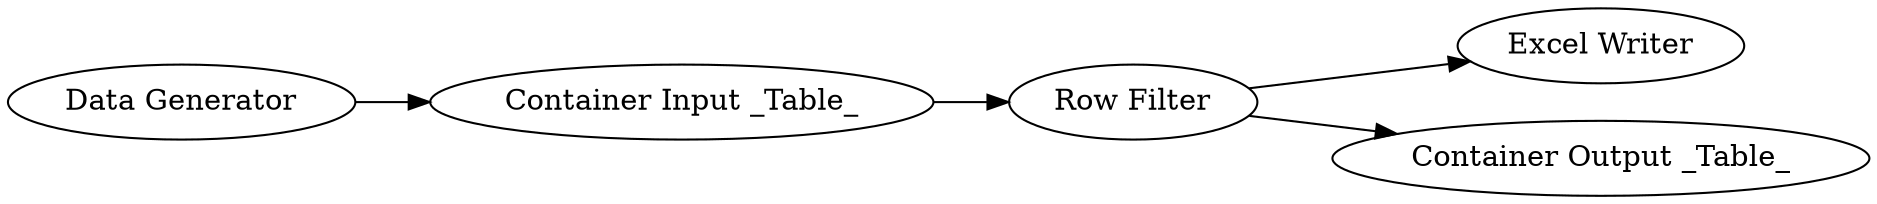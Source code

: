 digraph {
	4 -> 6
	3 -> 4
	1 -> 3
	4 -> 5
	5 [label="Container Output _Table_"]
	1 [label="Data Generator"]
	4 [label="Row Filter"]
	6 [label="Excel Writer"]
	3 [label="Container Input _Table_"]
	rankdir=LR
}
